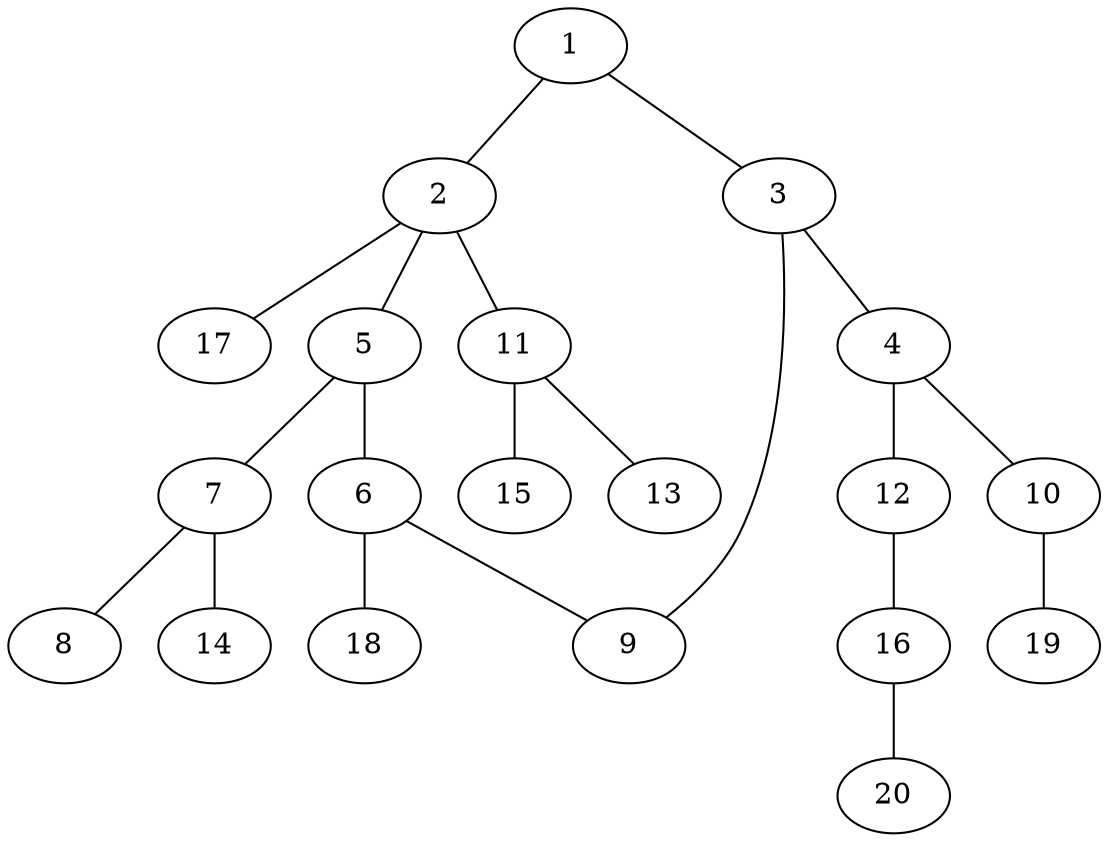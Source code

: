 graph graphname {1--2
1--3
2--5
2--11
2--17
3--4
3--9
4--10
4--12
5--6
5--7
6--9
6--18
7--8
7--14
10--19
11--13
11--15
12--16
16--20
}